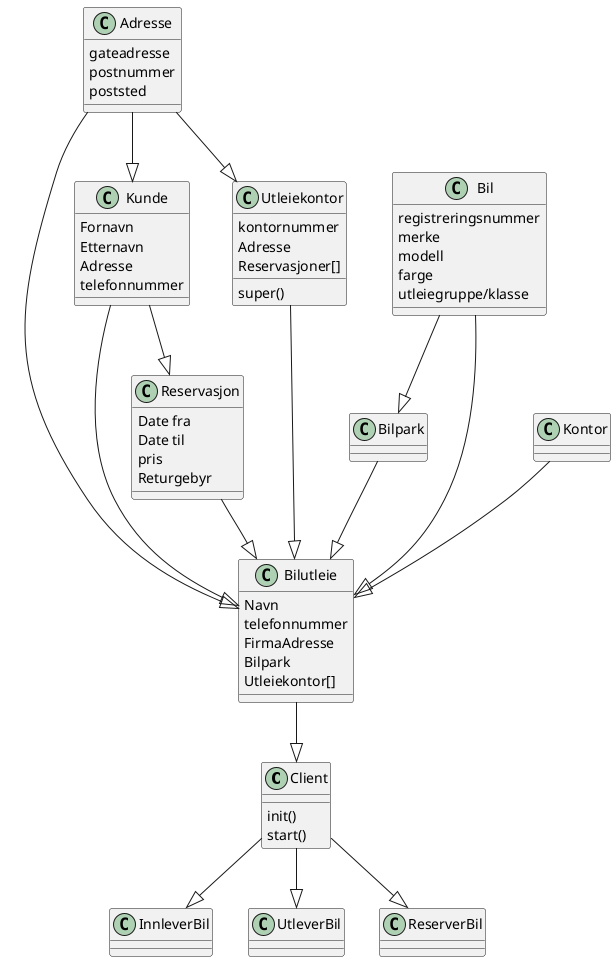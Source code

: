 @startuml

class Client {
init()
start()
}

class Adresse {
    gateadresse
    postnummer
    poststed
}

class Bil{
    registreringsnummer
    merke
    modell
    farge
    utleiegruppe/klasse
}

class Bilpark{
}

class Bilutleie{
    Navn
    telefonnummer
    FirmaAdresse
    Bilpark
    Utleiekontor[]
}

class InnleverBil{
}

class Kunde{
    Fornavn
    Etternavn
    Adresse
    telefonnummer
}
class Reservasjon{
    Date fra
    Date til
    pris
    Returgebyr

}
class Utleiekontor{
    super()
    kontornummer
    Adresse
    Reservasjoner[]
}

class UtleverBil{
}

class ReserverBil{
}


Client --|> UtleverBil
Client --|> InnleverBil
Client --|> ReserverBil
Bil --|> Bilpark
Bilpark --|> Bilutleie
Kontor --|> Bilutleie
Kunde --|> Bilutleie
Adresse --|> Kunde
Adresse --|> Bilutleie
Bil --|> Bilutleie
Kunde --|> Reservasjon
Reservasjon --|> Bilutleie
Adresse --|> Utleiekontor
Utleiekontor --|> Bilutleie
Bilutleie --|> Client
@enduml